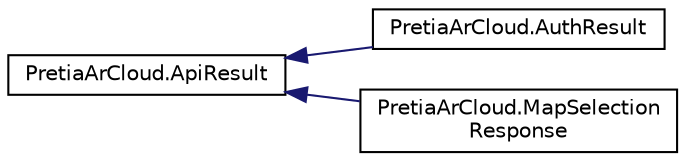 digraph "Graphical Class Hierarchy"
{
 // LATEX_PDF_SIZE
  edge [fontname="Helvetica",fontsize="10",labelfontname="Helvetica",labelfontsize="10"];
  node [fontname="Helvetica",fontsize="10",shape=record];
  rankdir="LR";
  Node0 [label="PretiaArCloud.ApiResult",height=0.2,width=0.4,color="black", fillcolor="white", style="filled",URL="$classPretiaArCloud_1_1ApiResult.html",tooltip=" "];
  Node0 -> Node1 [dir="back",color="midnightblue",fontsize="10",style="solid",fontname="Helvetica"];
  Node1 [label="PretiaArCloud.AuthResult",height=0.2,width=0.4,color="black", fillcolor="white", style="filled",URL="$classPretiaArCloud_1_1AuthResult.html",tooltip=" "];
  Node0 -> Node2 [dir="back",color="midnightblue",fontsize="10",style="solid",fontname="Helvetica"];
  Node2 [label="PretiaArCloud.MapSelection\lResponse",height=0.2,width=0.4,color="black", fillcolor="white", style="filled",URL="$classPretiaArCloud_1_1MapSelectionResponse.html",tooltip=" "];
}
